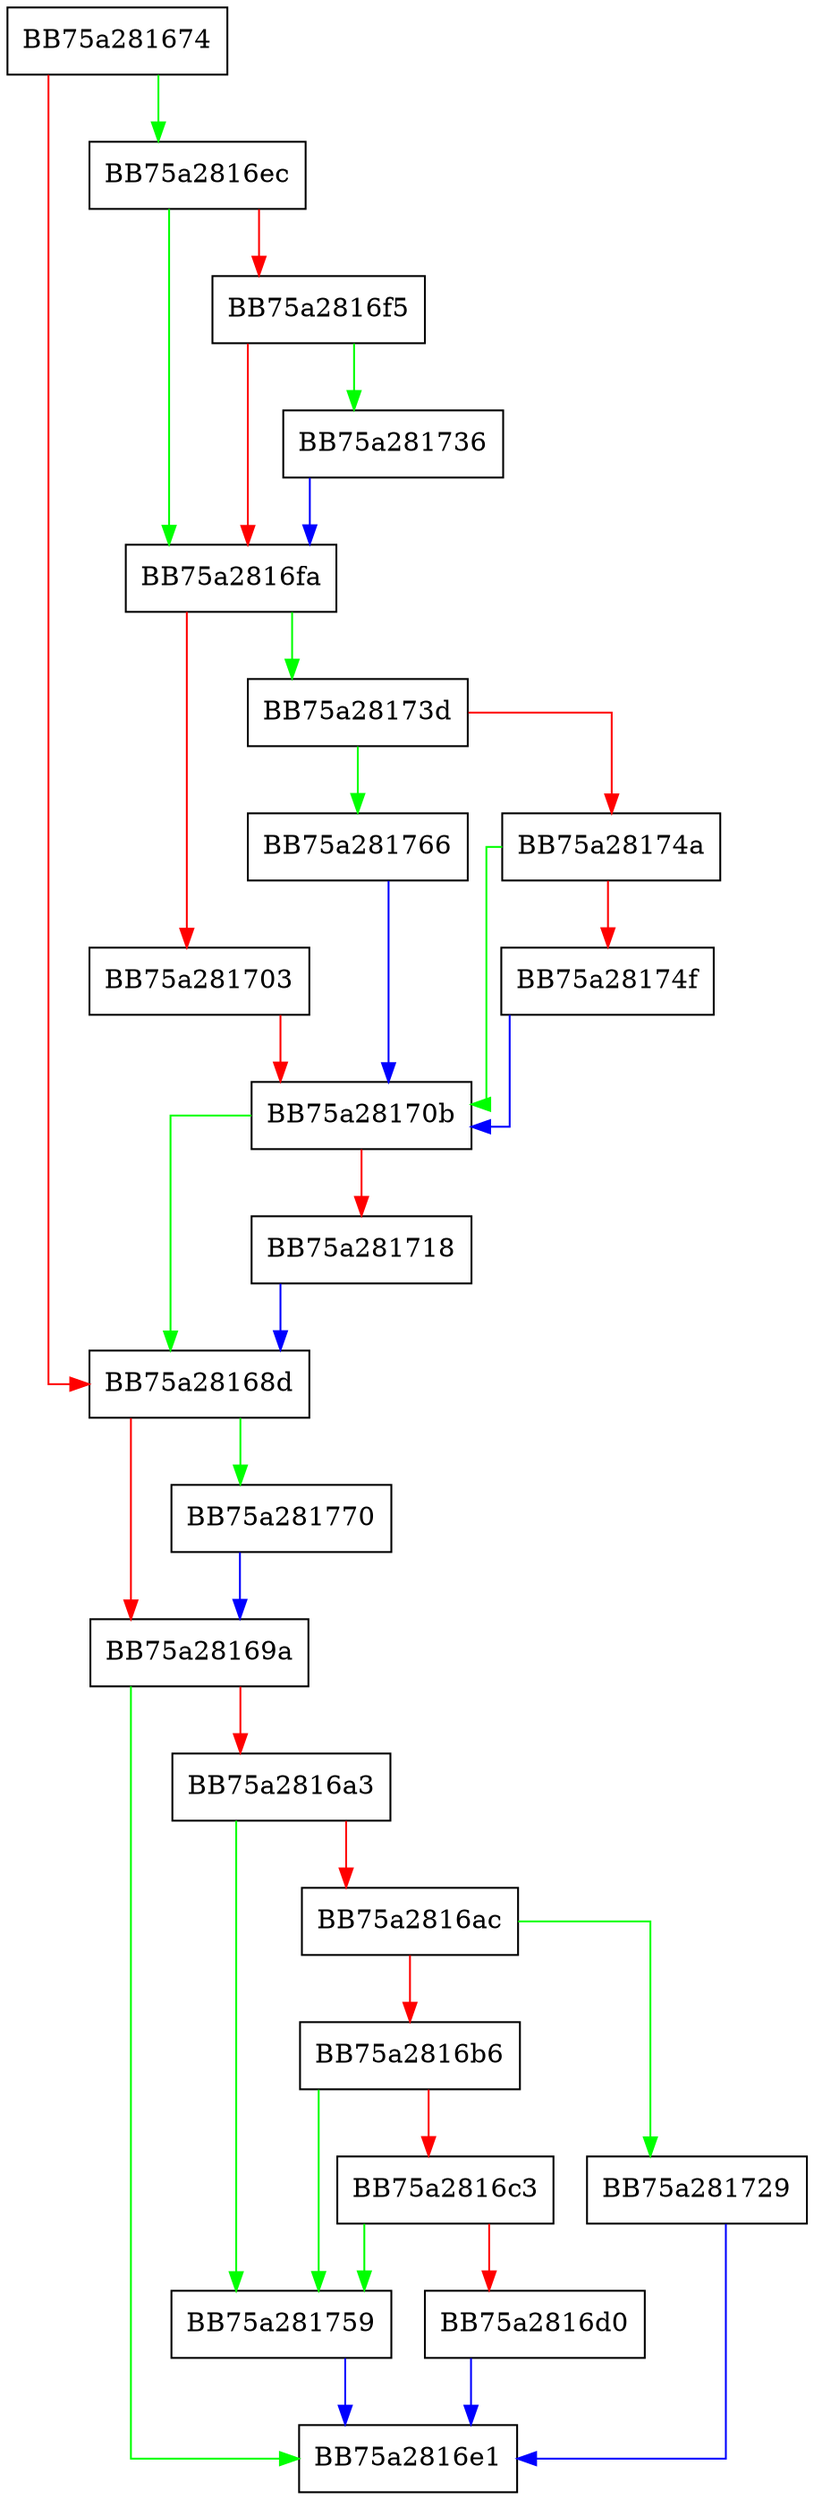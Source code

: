 digraph sqlite3ExprDeleteNN {
  node [shape="box"];
  graph [splines=ortho];
  BB75a281674 -> BB75a2816ec [color="green"];
  BB75a281674 -> BB75a28168d [color="red"];
  BB75a28168d -> BB75a281770 [color="green"];
  BB75a28168d -> BB75a28169a [color="red"];
  BB75a28169a -> BB75a2816e1 [color="green"];
  BB75a28169a -> BB75a2816a3 [color="red"];
  BB75a2816a3 -> BB75a281759 [color="green"];
  BB75a2816a3 -> BB75a2816ac [color="red"];
  BB75a2816ac -> BB75a281729 [color="green"];
  BB75a2816ac -> BB75a2816b6 [color="red"];
  BB75a2816b6 -> BB75a281759 [color="green"];
  BB75a2816b6 -> BB75a2816c3 [color="red"];
  BB75a2816c3 -> BB75a281759 [color="green"];
  BB75a2816c3 -> BB75a2816d0 [color="red"];
  BB75a2816d0 -> BB75a2816e1 [color="blue"];
  BB75a2816ec -> BB75a2816fa [color="green"];
  BB75a2816ec -> BB75a2816f5 [color="red"];
  BB75a2816f5 -> BB75a281736 [color="green"];
  BB75a2816f5 -> BB75a2816fa [color="red"];
  BB75a2816fa -> BB75a28173d [color="green"];
  BB75a2816fa -> BB75a281703 [color="red"];
  BB75a281703 -> BB75a28170b [color="red"];
  BB75a28170b -> BB75a28168d [color="green"];
  BB75a28170b -> BB75a281718 [color="red"];
  BB75a281718 -> BB75a28168d [color="blue"];
  BB75a281729 -> BB75a2816e1 [color="blue"];
  BB75a281736 -> BB75a2816fa [color="blue"];
  BB75a28173d -> BB75a281766 [color="green"];
  BB75a28173d -> BB75a28174a [color="red"];
  BB75a28174a -> BB75a28170b [color="green"];
  BB75a28174a -> BB75a28174f [color="red"];
  BB75a28174f -> BB75a28170b [color="blue"];
  BB75a281759 -> BB75a2816e1 [color="blue"];
  BB75a281766 -> BB75a28170b [color="blue"];
  BB75a281770 -> BB75a28169a [color="blue"];
}